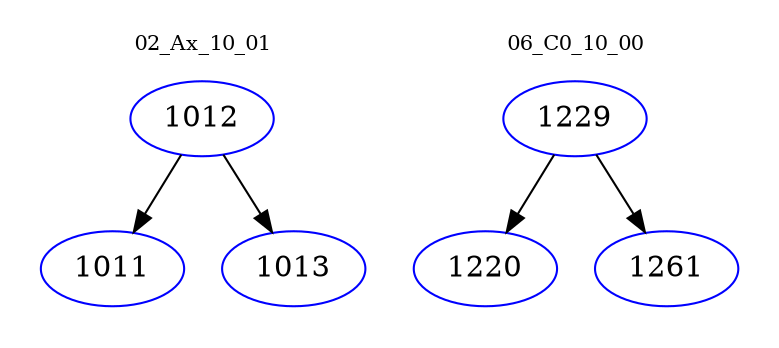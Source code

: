 digraph{
subgraph cluster_0 {
color = white
label = "02_Ax_10_01";
fontsize=10;
T0_1012 [label="1012", color="blue"]
T0_1012 -> T0_1011 [color="black"]
T0_1011 [label="1011", color="blue"]
T0_1012 -> T0_1013 [color="black"]
T0_1013 [label="1013", color="blue"]
}
subgraph cluster_1 {
color = white
label = "06_C0_10_00";
fontsize=10;
T1_1229 [label="1229", color="blue"]
T1_1229 -> T1_1220 [color="black"]
T1_1220 [label="1220", color="blue"]
T1_1229 -> T1_1261 [color="black"]
T1_1261 [label="1261", color="blue"]
}
}
